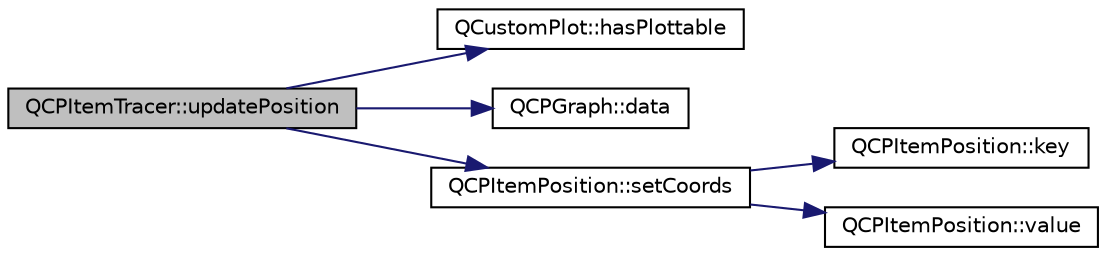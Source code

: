 digraph "QCPItemTracer::updatePosition"
{
  edge [fontname="Helvetica",fontsize="10",labelfontname="Helvetica",labelfontsize="10"];
  node [fontname="Helvetica",fontsize="10",shape=record];
  rankdir="LR";
  Node1 [label="QCPItemTracer::updatePosition",height=0.2,width=0.4,color="black", fillcolor="grey75", style="filled", fontcolor="black"];
  Node1 -> Node2 [color="midnightblue",fontsize="10",style="solid",fontname="Helvetica"];
  Node2 [label="QCustomPlot::hasPlottable",height=0.2,width=0.4,color="black", fillcolor="white", style="filled",URL="$class_q_custom_plot.html#a4fc28914e2ee91aab424b7ce46b6bdf1"];
  Node1 -> Node3 [color="midnightblue",fontsize="10",style="solid",fontname="Helvetica"];
  Node3 [label="QCPGraph::data",height=0.2,width=0.4,color="black", fillcolor="white", style="filled",URL="$class_q_c_p_graph.html#a2f58436df4f86a2792b776a21642b3d9"];
  Node1 -> Node4 [color="midnightblue",fontsize="10",style="solid",fontname="Helvetica"];
  Node4 [label="QCPItemPosition::setCoords",height=0.2,width=0.4,color="black", fillcolor="white", style="filled",URL="$class_q_c_p_item_position.html#aa988ba4e87ab684c9021017dcaba945f"];
  Node4 -> Node5 [color="midnightblue",fontsize="10",style="solid",fontname="Helvetica"];
  Node5 [label="QCPItemPosition::key",height=0.2,width=0.4,color="black", fillcolor="white", style="filled",URL="$class_q_c_p_item_position.html#ac3cb2bddf5f89e5181830be30b93d090"];
  Node4 -> Node6 [color="midnightblue",fontsize="10",style="solid",fontname="Helvetica"];
  Node6 [label="QCPItemPosition::value",height=0.2,width=0.4,color="black", fillcolor="white", style="filled",URL="$class_q_c_p_item_position.html#a6817f7356d3a2b63e8446c6b6106dae1"];
}
